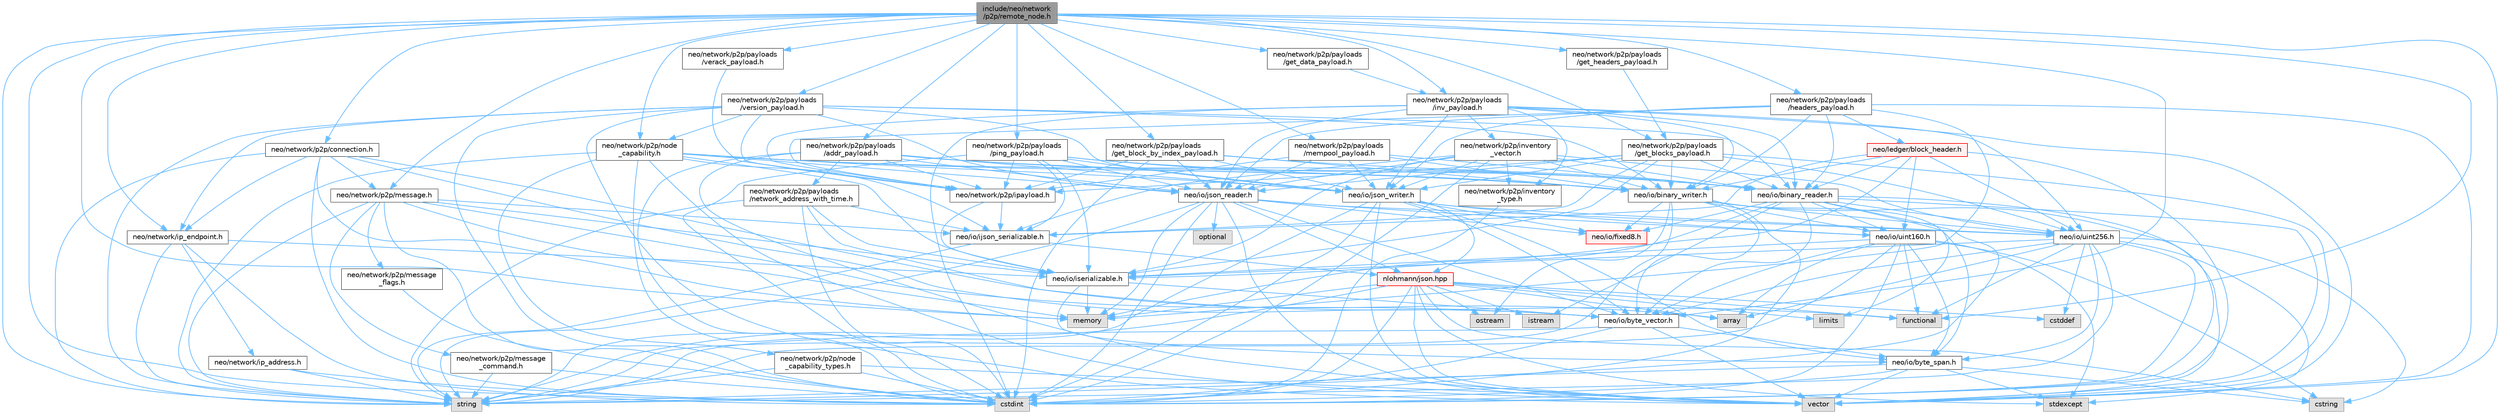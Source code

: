 digraph "include/neo/network/p2p/remote_node.h"
{
 // LATEX_PDF_SIZE
  bgcolor="transparent";
  edge [fontname=Helvetica,fontsize=10,labelfontname=Helvetica,labelfontsize=10];
  node [fontname=Helvetica,fontsize=10,shape=box,height=0.2,width=0.4];
  Node1 [id="Node000001",label="include/neo/network\l/p2p/remote_node.h",height=0.2,width=0.4,color="gray40", fillcolor="grey60", style="filled", fontcolor="black",tooltip=" "];
  Node1 -> Node2 [id="edge1_Node000001_Node000002",color="steelblue1",style="solid",tooltip=" "];
  Node2 [id="Node000002",label="neo/io/byte_vector.h",height=0.2,width=0.4,color="grey40", fillcolor="white", style="filled",URL="$io_2byte__vector_8h.html",tooltip=" "];
  Node2 -> Node3 [id="edge2_Node000002_Node000003",color="steelblue1",style="solid",tooltip=" "];
  Node3 [id="Node000003",label="neo/io/byte_span.h",height=0.2,width=0.4,color="grey40", fillcolor="white", style="filled",URL="$io_2byte__span_8h.html",tooltip=" "];
  Node3 -> Node4 [id="edge3_Node000003_Node000004",color="steelblue1",style="solid",tooltip=" "];
  Node4 [id="Node000004",label="cstdint",height=0.2,width=0.4,color="grey60", fillcolor="#E0E0E0", style="filled",tooltip=" "];
  Node3 -> Node5 [id="edge4_Node000003_Node000005",color="steelblue1",style="solid",tooltip=" "];
  Node5 [id="Node000005",label="cstring",height=0.2,width=0.4,color="grey60", fillcolor="#E0E0E0", style="filled",tooltip=" "];
  Node3 -> Node6 [id="edge5_Node000003_Node000006",color="steelblue1",style="solid",tooltip=" "];
  Node6 [id="Node000006",label="stdexcept",height=0.2,width=0.4,color="grey60", fillcolor="#E0E0E0", style="filled",tooltip=" "];
  Node3 -> Node7 [id="edge6_Node000003_Node000007",color="steelblue1",style="solid",tooltip=" "];
  Node7 [id="Node000007",label="string",height=0.2,width=0.4,color="grey60", fillcolor="#E0E0E0", style="filled",tooltip=" "];
  Node3 -> Node8 [id="edge7_Node000003_Node000008",color="steelblue1",style="solid",tooltip=" "];
  Node8 [id="Node000008",label="vector",height=0.2,width=0.4,color="grey60", fillcolor="#E0E0E0", style="filled",tooltip=" "];
  Node2 -> Node4 [id="edge8_Node000002_Node000004",color="steelblue1",style="solid",tooltip=" "];
  Node2 -> Node7 [id="edge9_Node000002_Node000007",color="steelblue1",style="solid",tooltip=" "];
  Node2 -> Node8 [id="edge10_Node000002_Node000008",color="steelblue1",style="solid",tooltip=" "];
  Node1 -> Node9 [id="edge11_Node000001_Node000009",color="steelblue1",style="solid",tooltip=" "];
  Node9 [id="Node000009",label="neo/network/ip_endpoint.h",height=0.2,width=0.4,color="grey40", fillcolor="white", style="filled",URL="$ip__endpoint_8h.html",tooltip=" "];
  Node9 -> Node10 [id="edge12_Node000009_Node000010",color="steelblue1",style="solid",tooltip=" "];
  Node10 [id="Node000010",label="neo/io/iserializable.h",height=0.2,width=0.4,color="grey40", fillcolor="white", style="filled",URL="$iserializable_8h.html",tooltip=" "];
  Node10 -> Node3 [id="edge13_Node000010_Node000003",color="steelblue1",style="solid",tooltip=" "];
  Node10 -> Node2 [id="edge14_Node000010_Node000002",color="steelblue1",style="solid",tooltip=" "];
  Node10 -> Node11 [id="edge15_Node000010_Node000011",color="steelblue1",style="solid",tooltip=" "];
  Node11 [id="Node000011",label="memory",height=0.2,width=0.4,color="grey60", fillcolor="#E0E0E0", style="filled",tooltip=" "];
  Node9 -> Node12 [id="edge16_Node000009_Node000012",color="steelblue1",style="solid",tooltip=" "];
  Node12 [id="Node000012",label="neo/network/ip_address.h",height=0.2,width=0.4,color="grey40", fillcolor="white", style="filled",URL="$ip__address_8h.html",tooltip=" "];
  Node12 -> Node4 [id="edge17_Node000012_Node000004",color="steelblue1",style="solid",tooltip=" "];
  Node12 -> Node7 [id="edge18_Node000012_Node000007",color="steelblue1",style="solid",tooltip=" "];
  Node9 -> Node4 [id="edge19_Node000009_Node000004",color="steelblue1",style="solid",tooltip=" "];
  Node9 -> Node7 [id="edge20_Node000009_Node000007",color="steelblue1",style="solid",tooltip=" "];
  Node1 -> Node13 [id="edge21_Node000001_Node000013",color="steelblue1",style="solid",tooltip=" "];
  Node13 [id="Node000013",label="neo/network/p2p/connection.h",height=0.2,width=0.4,color="grey40", fillcolor="white", style="filled",URL="$connection_8h.html",tooltip=" "];
  Node13 -> Node2 [id="edge22_Node000013_Node000002",color="steelblue1",style="solid",tooltip=" "];
  Node13 -> Node9 [id="edge23_Node000013_Node000009",color="steelblue1",style="solid",tooltip=" "];
  Node13 -> Node14 [id="edge24_Node000013_Node000014",color="steelblue1",style="solid",tooltip=" "];
  Node14 [id="Node000014",label="neo/network/p2p/message.h",height=0.2,width=0.4,color="grey40", fillcolor="white", style="filled",URL="$message_8h.html",tooltip=" "];
  Node14 -> Node2 [id="edge25_Node000014_Node000002",color="steelblue1",style="solid",tooltip=" "];
  Node14 -> Node15 [id="edge26_Node000014_Node000015",color="steelblue1",style="solid",tooltip=" "];
  Node15 [id="Node000015",label="neo/io/ijson_serializable.h",height=0.2,width=0.4,color="grey40", fillcolor="white", style="filled",URL="$ijson__serializable_8h.html",tooltip=" "];
  Node15 -> Node16 [id="edge27_Node000015_Node000016",color="steelblue1",style="solid",tooltip=" "];
  Node16 [id="Node000016",label="nlohmann/json.hpp",height=0.2,width=0.4,color="red", fillcolor="#FFF0F0", style="filled",URL="$json_8hpp.html",tooltip=" "];
  Node16 -> Node18 [id="edge28_Node000016_Node000018",color="steelblue1",style="solid",tooltip=" "];
  Node18 [id="Node000018",label="cstddef",height=0.2,width=0.4,color="grey60", fillcolor="#E0E0E0", style="filled",tooltip=" "];
  Node16 -> Node19 [id="edge29_Node000016_Node000019",color="steelblue1",style="solid",tooltip=" "];
  Node19 [id="Node000019",label="functional",height=0.2,width=0.4,color="grey60", fillcolor="#E0E0E0", style="filled",tooltip=" "];
  Node16 -> Node11 [id="edge30_Node000016_Node000011",color="steelblue1",style="solid",tooltip=" "];
  Node16 -> Node7 [id="edge31_Node000016_Node000007",color="steelblue1",style="solid",tooltip=" "];
  Node16 -> Node8 [id="edge32_Node000016_Node000008",color="steelblue1",style="solid",tooltip=" "];
  Node16 -> Node24 [id="edge33_Node000016_Node000024",color="steelblue1",style="solid",tooltip=" "];
  Node24 [id="Node000024",label="array",height=0.2,width=0.4,color="grey60", fillcolor="#E0E0E0", style="filled",tooltip=" "];
  Node16 -> Node6 [id="edge34_Node000016_Node000006",color="steelblue1",style="solid",tooltip=" "];
  Node16 -> Node4 [id="edge35_Node000016_Node000004",color="steelblue1",style="solid",tooltip=" "];
  Node16 -> Node34 [id="edge36_Node000016_Node000034",color="steelblue1",style="solid",tooltip=" "];
  Node34 [id="Node000034",label="limits",height=0.2,width=0.4,color="grey60", fillcolor="#E0E0E0", style="filled",tooltip=" "];
  Node16 -> Node5 [id="edge37_Node000016_Node000005",color="steelblue1",style="solid",tooltip=" "];
  Node16 -> Node38 [id="edge38_Node000016_Node000038",color="steelblue1",style="solid",tooltip=" "];
  Node38 [id="Node000038",label="istream",height=0.2,width=0.4,color="grey60", fillcolor="#E0E0E0", style="filled",tooltip=" "];
  Node16 -> Node43 [id="edge39_Node000016_Node000043",color="steelblue1",style="solid",tooltip=" "];
  Node43 [id="Node000043",label="ostream",height=0.2,width=0.4,color="grey60", fillcolor="#E0E0E0", style="filled",tooltip=" "];
  Node15 -> Node7 [id="edge40_Node000015_Node000007",color="steelblue1",style="solid",tooltip=" "];
  Node14 -> Node10 [id="edge41_Node000014_Node000010",color="steelblue1",style="solid",tooltip=" "];
  Node14 -> Node45 [id="edge42_Node000014_Node000045",color="steelblue1",style="solid",tooltip=" "];
  Node45 [id="Node000045",label="neo/network/p2p/message\l_command.h",height=0.2,width=0.4,color="grey40", fillcolor="white", style="filled",URL="$p2p_2message__command_8h.html",tooltip=" "];
  Node45 -> Node4 [id="edge43_Node000045_Node000004",color="steelblue1",style="solid",tooltip=" "];
  Node45 -> Node7 [id="edge44_Node000045_Node000007",color="steelblue1",style="solid",tooltip=" "];
  Node14 -> Node46 [id="edge45_Node000014_Node000046",color="steelblue1",style="solid",tooltip=" "];
  Node46 [id="Node000046",label="neo/network/p2p/message\l_flags.h",height=0.2,width=0.4,color="grey40", fillcolor="white", style="filled",URL="$p2p_2message__flags_8h.html",tooltip=" "];
  Node46 -> Node4 [id="edge46_Node000046_Node000004",color="steelblue1",style="solid",tooltip=" "];
  Node14 -> Node4 [id="edge47_Node000014_Node000004",color="steelblue1",style="solid",tooltip=" "];
  Node14 -> Node11 [id="edge48_Node000014_Node000011",color="steelblue1",style="solid",tooltip=" "];
  Node14 -> Node7 [id="edge49_Node000014_Node000007",color="steelblue1",style="solid",tooltip=" "];
  Node13 -> Node4 [id="edge50_Node000013_Node000004",color="steelblue1",style="solid",tooltip=" "];
  Node13 -> Node19 [id="edge51_Node000013_Node000019",color="steelblue1",style="solid",tooltip=" "];
  Node13 -> Node11 [id="edge52_Node000013_Node000011",color="steelblue1",style="solid",tooltip=" "];
  Node13 -> Node7 [id="edge53_Node000013_Node000007",color="steelblue1",style="solid",tooltip=" "];
  Node1 -> Node14 [id="edge54_Node000001_Node000014",color="steelblue1",style="solid",tooltip=" "];
  Node1 -> Node47 [id="edge55_Node000001_Node000047",color="steelblue1",style="solid",tooltip=" "];
  Node47 [id="Node000047",label="neo/network/p2p/node\l_capability.h",height=0.2,width=0.4,color="grey40", fillcolor="white", style="filled",URL="$node__capability_8h.html",tooltip=" "];
  Node47 -> Node48 [id="edge56_Node000047_Node000048",color="steelblue1",style="solid",tooltip=" "];
  Node48 [id="Node000048",label="neo/io/binary_reader.h",height=0.2,width=0.4,color="grey40", fillcolor="white", style="filled",URL="$binary__reader_8h.html",tooltip=" "];
  Node48 -> Node2 [id="edge57_Node000048_Node000002",color="steelblue1",style="solid",tooltip=" "];
  Node48 -> Node49 [id="edge58_Node000048_Node000049",color="steelblue1",style="solid",tooltip=" "];
  Node49 [id="Node000049",label="neo/io/fixed8.h",height=0.2,width=0.4,color="red", fillcolor="#FFF0F0", style="filled",URL="$io_2fixed8_8h.html",tooltip=" "];
  Node48 -> Node51 [id="edge59_Node000048_Node000051",color="steelblue1",style="solid",tooltip=" "];
  Node51 [id="Node000051",label="neo/io/uint160.h",height=0.2,width=0.4,color="grey40", fillcolor="white", style="filled",URL="$uint160_8h.html",tooltip=" "];
  Node51 -> Node3 [id="edge60_Node000051_Node000003",color="steelblue1",style="solid",tooltip=" "];
  Node51 -> Node2 [id="edge61_Node000051_Node000002",color="steelblue1",style="solid",tooltip=" "];
  Node51 -> Node10 [id="edge62_Node000051_Node000010",color="steelblue1",style="solid",tooltip=" "];
  Node51 -> Node24 [id="edge63_Node000051_Node000024",color="steelblue1",style="solid",tooltip=" "];
  Node51 -> Node4 [id="edge64_Node000051_Node000004",color="steelblue1",style="solid",tooltip=" "];
  Node51 -> Node5 [id="edge65_Node000051_Node000005",color="steelblue1",style="solid",tooltip=" "];
  Node51 -> Node19 [id="edge66_Node000051_Node000019",color="steelblue1",style="solid",tooltip=" "];
  Node51 -> Node6 [id="edge67_Node000051_Node000006",color="steelblue1",style="solid",tooltip=" "];
  Node51 -> Node7 [id="edge68_Node000051_Node000007",color="steelblue1",style="solid",tooltip=" "];
  Node48 -> Node52 [id="edge69_Node000048_Node000052",color="steelblue1",style="solid",tooltip=" "];
  Node52 [id="Node000052",label="neo/io/uint256.h",height=0.2,width=0.4,color="grey40", fillcolor="white", style="filled",URL="$uint256_8h.html",tooltip=" "];
  Node52 -> Node3 [id="edge70_Node000052_Node000003",color="steelblue1",style="solid",tooltip=" "];
  Node52 -> Node2 [id="edge71_Node000052_Node000002",color="steelblue1",style="solid",tooltip=" "];
  Node52 -> Node10 [id="edge72_Node000052_Node000010",color="steelblue1",style="solid",tooltip=" "];
  Node52 -> Node24 [id="edge73_Node000052_Node000024",color="steelblue1",style="solid",tooltip=" "];
  Node52 -> Node18 [id="edge74_Node000052_Node000018",color="steelblue1",style="solid",tooltip=" "];
  Node52 -> Node4 [id="edge75_Node000052_Node000004",color="steelblue1",style="solid",tooltip=" "];
  Node52 -> Node5 [id="edge76_Node000052_Node000005",color="steelblue1",style="solid",tooltip=" "];
  Node52 -> Node19 [id="edge77_Node000052_Node000019",color="steelblue1",style="solid",tooltip=" "];
  Node52 -> Node6 [id="edge78_Node000052_Node000006",color="steelblue1",style="solid",tooltip=" "];
  Node52 -> Node7 [id="edge79_Node000052_Node000007",color="steelblue1",style="solid",tooltip=" "];
  Node48 -> Node4 [id="edge80_Node000048_Node000004",color="steelblue1",style="solid",tooltip=" "];
  Node48 -> Node38 [id="edge81_Node000048_Node000038",color="steelblue1",style="solid",tooltip=" "];
  Node48 -> Node34 [id="edge82_Node000048_Node000034",color="steelblue1",style="solid",tooltip=" "];
  Node48 -> Node11 [id="edge83_Node000048_Node000011",color="steelblue1",style="solid",tooltip=" "];
  Node48 -> Node7 [id="edge84_Node000048_Node000007",color="steelblue1",style="solid",tooltip=" "];
  Node48 -> Node8 [id="edge85_Node000048_Node000008",color="steelblue1",style="solid",tooltip=" "];
  Node47 -> Node53 [id="edge86_Node000047_Node000053",color="steelblue1",style="solid",tooltip=" "];
  Node53 [id="Node000053",label="neo/io/binary_writer.h",height=0.2,width=0.4,color="grey40", fillcolor="white", style="filled",URL="$binary__writer_8h.html",tooltip=" "];
  Node53 -> Node3 [id="edge87_Node000053_Node000003",color="steelblue1",style="solid",tooltip=" "];
  Node53 -> Node2 [id="edge88_Node000053_Node000002",color="steelblue1",style="solid",tooltip=" "];
  Node53 -> Node49 [id="edge89_Node000053_Node000049",color="steelblue1",style="solid",tooltip=" "];
  Node53 -> Node51 [id="edge90_Node000053_Node000051",color="steelblue1",style="solid",tooltip=" "];
  Node53 -> Node52 [id="edge91_Node000053_Node000052",color="steelblue1",style="solid",tooltip=" "];
  Node53 -> Node4 [id="edge92_Node000053_Node000004",color="steelblue1",style="solid",tooltip=" "];
  Node53 -> Node43 [id="edge93_Node000053_Node000043",color="steelblue1",style="solid",tooltip=" "];
  Node53 -> Node7 [id="edge94_Node000053_Node000007",color="steelblue1",style="solid",tooltip=" "];
  Node53 -> Node8 [id="edge95_Node000053_Node000008",color="steelblue1",style="solid",tooltip=" "];
  Node47 -> Node15 [id="edge96_Node000047_Node000015",color="steelblue1",style="solid",tooltip=" "];
  Node47 -> Node10 [id="edge97_Node000047_Node000010",color="steelblue1",style="solid",tooltip=" "];
  Node47 -> Node54 [id="edge98_Node000047_Node000054",color="steelblue1",style="solid",tooltip=" "];
  Node54 [id="Node000054",label="neo/io/json_reader.h",height=0.2,width=0.4,color="grey40", fillcolor="white", style="filled",URL="$json__reader_8h.html",tooltip=" "];
  Node54 -> Node2 [id="edge99_Node000054_Node000002",color="steelblue1",style="solid",tooltip=" "];
  Node54 -> Node49 [id="edge100_Node000054_Node000049",color="steelblue1",style="solid",tooltip=" "];
  Node54 -> Node51 [id="edge101_Node000054_Node000051",color="steelblue1",style="solid",tooltip=" "];
  Node54 -> Node52 [id="edge102_Node000054_Node000052",color="steelblue1",style="solid",tooltip=" "];
  Node54 -> Node4 [id="edge103_Node000054_Node000004",color="steelblue1",style="solid",tooltip=" "];
  Node54 -> Node11 [id="edge104_Node000054_Node000011",color="steelblue1",style="solid",tooltip=" "];
  Node54 -> Node16 [id="edge105_Node000054_Node000016",color="steelblue1",style="solid",tooltip=" "];
  Node54 -> Node55 [id="edge106_Node000054_Node000055",color="steelblue1",style="solid",tooltip=" "];
  Node55 [id="Node000055",label="optional",height=0.2,width=0.4,color="grey60", fillcolor="#E0E0E0", style="filled",tooltip=" "];
  Node54 -> Node7 [id="edge107_Node000054_Node000007",color="steelblue1",style="solid",tooltip=" "];
  Node54 -> Node8 [id="edge108_Node000054_Node000008",color="steelblue1",style="solid",tooltip=" "];
  Node47 -> Node56 [id="edge109_Node000047_Node000056",color="steelblue1",style="solid",tooltip=" "];
  Node56 [id="Node000056",label="neo/io/json_writer.h",height=0.2,width=0.4,color="grey40", fillcolor="white", style="filled",URL="$json__writer_8h.html",tooltip=" "];
  Node56 -> Node3 [id="edge110_Node000056_Node000003",color="steelblue1",style="solid",tooltip=" "];
  Node56 -> Node2 [id="edge111_Node000056_Node000002",color="steelblue1",style="solid",tooltip=" "];
  Node56 -> Node49 [id="edge112_Node000056_Node000049",color="steelblue1",style="solid",tooltip=" "];
  Node56 -> Node51 [id="edge113_Node000056_Node000051",color="steelblue1",style="solid",tooltip=" "];
  Node56 -> Node52 [id="edge114_Node000056_Node000052",color="steelblue1",style="solid",tooltip=" "];
  Node56 -> Node4 [id="edge115_Node000056_Node000004",color="steelblue1",style="solid",tooltip=" "];
  Node56 -> Node16 [id="edge116_Node000056_Node000016",color="steelblue1",style="solid",tooltip=" "];
  Node56 -> Node7 [id="edge117_Node000056_Node000007",color="steelblue1",style="solid",tooltip=" "];
  Node56 -> Node8 [id="edge118_Node000056_Node000008",color="steelblue1",style="solid",tooltip=" "];
  Node47 -> Node57 [id="edge119_Node000047_Node000057",color="steelblue1",style="solid",tooltip=" "];
  Node57 [id="Node000057",label="neo/network/p2p/node\l_capability_types.h",height=0.2,width=0.4,color="grey40", fillcolor="white", style="filled",URL="$node__capability__types_8h.html",tooltip=" "];
  Node57 -> Node4 [id="edge120_Node000057_Node000004",color="steelblue1",style="solid",tooltip=" "];
  Node57 -> Node7 [id="edge121_Node000057_Node000007",color="steelblue1",style="solid",tooltip=" "];
  Node57 -> Node8 [id="edge122_Node000057_Node000008",color="steelblue1",style="solid",tooltip=" "];
  Node47 -> Node4 [id="edge123_Node000047_Node000004",color="steelblue1",style="solid",tooltip=" "];
  Node47 -> Node7 [id="edge124_Node000047_Node000007",color="steelblue1",style="solid",tooltip=" "];
  Node47 -> Node8 [id="edge125_Node000047_Node000008",color="steelblue1",style="solid",tooltip=" "];
  Node1 -> Node58 [id="edge126_Node000001_Node000058",color="steelblue1",style="solid",tooltip=" "];
  Node58 [id="Node000058",label="neo/network/p2p/payloads\l/addr_payload.h",height=0.2,width=0.4,color="grey40", fillcolor="white", style="filled",URL="$addr__payload_8h.html",tooltip=" "];
  Node58 -> Node48 [id="edge127_Node000058_Node000048",color="steelblue1",style="solid",tooltip=" "];
  Node58 -> Node53 [id="edge128_Node000058_Node000053",color="steelblue1",style="solid",tooltip=" "];
  Node58 -> Node54 [id="edge129_Node000058_Node000054",color="steelblue1",style="solid",tooltip=" "];
  Node58 -> Node56 [id="edge130_Node000058_Node000056",color="steelblue1",style="solid",tooltip=" "];
  Node58 -> Node59 [id="edge131_Node000058_Node000059",color="steelblue1",style="solid",tooltip=" "];
  Node59 [id="Node000059",label="neo/network/p2p/ipayload.h",height=0.2,width=0.4,color="grey40", fillcolor="white", style="filled",URL="$p2p_2ipayload_8h.html",tooltip=" "];
  Node59 -> Node15 [id="edge132_Node000059_Node000015",color="steelblue1",style="solid",tooltip=" "];
  Node59 -> Node10 [id="edge133_Node000059_Node000010",color="steelblue1",style="solid",tooltip=" "];
  Node58 -> Node60 [id="edge134_Node000058_Node000060",color="steelblue1",style="solid",tooltip=" "];
  Node60 [id="Node000060",label="neo/network/p2p/payloads\l/network_address_with_time.h",height=0.2,width=0.4,color="grey40", fillcolor="white", style="filled",URL="$payloads_2network__address__with__time_8h.html",tooltip=" "];
  Node60 -> Node15 [id="edge135_Node000060_Node000015",color="steelblue1",style="solid",tooltip=" "];
  Node60 -> Node10 [id="edge136_Node000060_Node000010",color="steelblue1",style="solid",tooltip=" "];
  Node60 -> Node24 [id="edge137_Node000060_Node000024",color="steelblue1",style="solid",tooltip=" "];
  Node60 -> Node4 [id="edge138_Node000060_Node000004",color="steelblue1",style="solid",tooltip=" "];
  Node60 -> Node7 [id="edge139_Node000060_Node000007",color="steelblue1",style="solid",tooltip=" "];
  Node58 -> Node4 [id="edge140_Node000058_Node000004",color="steelblue1",style="solid",tooltip=" "];
  Node58 -> Node8 [id="edge141_Node000058_Node000008",color="steelblue1",style="solid",tooltip=" "];
  Node1 -> Node61 [id="edge142_Node000001_Node000061",color="steelblue1",style="solid",tooltip=" "];
  Node61 [id="Node000061",label="neo/network/p2p/payloads\l/get_block_by_index_payload.h",height=0.2,width=0.4,color="grey40", fillcolor="white", style="filled",URL="$get__block__by__index__payload_8h.html",tooltip=" "];
  Node61 -> Node48 [id="edge143_Node000061_Node000048",color="steelblue1",style="solid",tooltip=" "];
  Node61 -> Node53 [id="edge144_Node000061_Node000053",color="steelblue1",style="solid",tooltip=" "];
  Node61 -> Node54 [id="edge145_Node000061_Node000054",color="steelblue1",style="solid",tooltip=" "];
  Node61 -> Node56 [id="edge146_Node000061_Node000056",color="steelblue1",style="solid",tooltip=" "];
  Node61 -> Node59 [id="edge147_Node000061_Node000059",color="steelblue1",style="solid",tooltip=" "];
  Node61 -> Node4 [id="edge148_Node000061_Node000004",color="steelblue1",style="solid",tooltip=" "];
  Node1 -> Node62 [id="edge149_Node000001_Node000062",color="steelblue1",style="solid",tooltip=" "];
  Node62 [id="Node000062",label="neo/network/p2p/payloads\l/get_blocks_payload.h",height=0.2,width=0.4,color="grey40", fillcolor="white", style="filled",URL="$get__blocks__payload_8h.html",tooltip=" "];
  Node62 -> Node48 [id="edge150_Node000062_Node000048",color="steelblue1",style="solid",tooltip=" "];
  Node62 -> Node53 [id="edge151_Node000062_Node000053",color="steelblue1",style="solid",tooltip=" "];
  Node62 -> Node15 [id="edge152_Node000062_Node000015",color="steelblue1",style="solid",tooltip=" "];
  Node62 -> Node10 [id="edge153_Node000062_Node000010",color="steelblue1",style="solid",tooltip=" "];
  Node62 -> Node54 [id="edge154_Node000062_Node000054",color="steelblue1",style="solid",tooltip=" "];
  Node62 -> Node56 [id="edge155_Node000062_Node000056",color="steelblue1",style="solid",tooltip=" "];
  Node62 -> Node52 [id="edge156_Node000062_Node000052",color="steelblue1",style="solid",tooltip=" "];
  Node62 -> Node59 [id="edge157_Node000062_Node000059",color="steelblue1",style="solid",tooltip=" "];
  Node62 -> Node8 [id="edge158_Node000062_Node000008",color="steelblue1",style="solid",tooltip=" "];
  Node1 -> Node63 [id="edge159_Node000001_Node000063",color="steelblue1",style="solid",tooltip=" "];
  Node63 [id="Node000063",label="neo/network/p2p/payloads\l/get_data_payload.h",height=0.2,width=0.4,color="grey40", fillcolor="white", style="filled",URL="$get__data__payload_8h.html",tooltip=" "];
  Node63 -> Node64 [id="edge160_Node000063_Node000064",color="steelblue1",style="solid",tooltip=" "];
  Node64 [id="Node000064",label="neo/network/p2p/payloads\l/inv_payload.h",height=0.2,width=0.4,color="grey40", fillcolor="white", style="filled",URL="$inv__payload_8h.html",tooltip=" "];
  Node64 -> Node48 [id="edge161_Node000064_Node000048",color="steelblue1",style="solid",tooltip=" "];
  Node64 -> Node53 [id="edge162_Node000064_Node000053",color="steelblue1",style="solid",tooltip=" "];
  Node64 -> Node54 [id="edge163_Node000064_Node000054",color="steelblue1",style="solid",tooltip=" "];
  Node64 -> Node56 [id="edge164_Node000064_Node000056",color="steelblue1",style="solid",tooltip=" "];
  Node64 -> Node52 [id="edge165_Node000064_Node000052",color="steelblue1",style="solid",tooltip=" "];
  Node64 -> Node65 [id="edge166_Node000064_Node000065",color="steelblue1",style="solid",tooltip=" "];
  Node65 [id="Node000065",label="neo/network/p2p/inventory\l_type.h",height=0.2,width=0.4,color="grey40", fillcolor="white", style="filled",URL="$p2p_2inventory__type_8h.html",tooltip=" "];
  Node65 -> Node4 [id="edge167_Node000065_Node000004",color="steelblue1",style="solid",tooltip=" "];
  Node64 -> Node66 [id="edge168_Node000064_Node000066",color="steelblue1",style="solid",tooltip=" "];
  Node66 [id="Node000066",label="neo/network/p2p/inventory\l_vector.h",height=0.2,width=0.4,color="grey40", fillcolor="white", style="filled",URL="$p2p_2inventory__vector_8h.html",tooltip=" "];
  Node66 -> Node48 [id="edge169_Node000066_Node000048",color="steelblue1",style="solid",tooltip=" "];
  Node66 -> Node53 [id="edge170_Node000066_Node000053",color="steelblue1",style="solid",tooltip=" "];
  Node66 -> Node15 [id="edge171_Node000066_Node000015",color="steelblue1",style="solid",tooltip=" "];
  Node66 -> Node10 [id="edge172_Node000066_Node000010",color="steelblue1",style="solid",tooltip=" "];
  Node66 -> Node54 [id="edge173_Node000066_Node000054",color="steelblue1",style="solid",tooltip=" "];
  Node66 -> Node56 [id="edge174_Node000066_Node000056",color="steelblue1",style="solid",tooltip=" "];
  Node66 -> Node52 [id="edge175_Node000066_Node000052",color="steelblue1",style="solid",tooltip=" "];
  Node66 -> Node65 [id="edge176_Node000066_Node000065",color="steelblue1",style="solid",tooltip=" "];
  Node66 -> Node4 [id="edge177_Node000066_Node000004",color="steelblue1",style="solid",tooltip=" "];
  Node64 -> Node59 [id="edge178_Node000064_Node000059",color="steelblue1",style="solid",tooltip=" "];
  Node64 -> Node4 [id="edge179_Node000064_Node000004",color="steelblue1",style="solid",tooltip=" "];
  Node64 -> Node8 [id="edge180_Node000064_Node000008",color="steelblue1",style="solid",tooltip=" "];
  Node1 -> Node67 [id="edge181_Node000001_Node000067",color="steelblue1",style="solid",tooltip=" "];
  Node67 [id="Node000067",label="neo/network/p2p/payloads\l/get_headers_payload.h",height=0.2,width=0.4,color="grey40", fillcolor="white", style="filled",URL="$get__headers__payload_8h.html",tooltip=" "];
  Node67 -> Node62 [id="edge182_Node000067_Node000062",color="steelblue1",style="solid",tooltip=" "];
  Node1 -> Node68 [id="edge183_Node000001_Node000068",color="steelblue1",style="solid",tooltip=" "];
  Node68 [id="Node000068",label="neo/network/p2p/payloads\l/headers_payload.h",height=0.2,width=0.4,color="grey40", fillcolor="white", style="filled",URL="$headers__payload_8h.html",tooltip=" "];
  Node68 -> Node48 [id="edge184_Node000068_Node000048",color="steelblue1",style="solid",tooltip=" "];
  Node68 -> Node53 [id="edge185_Node000068_Node000053",color="steelblue1",style="solid",tooltip=" "];
  Node68 -> Node54 [id="edge186_Node000068_Node000054",color="steelblue1",style="solid",tooltip=" "];
  Node68 -> Node56 [id="edge187_Node000068_Node000056",color="steelblue1",style="solid",tooltip=" "];
  Node68 -> Node69 [id="edge188_Node000068_Node000069",color="steelblue1",style="solid",tooltip=" "];
  Node69 [id="Node000069",label="neo/ledger/block_header.h",height=0.2,width=0.4,color="red", fillcolor="#FFF0F0", style="filled",URL="$block__header_8h.html",tooltip=" "];
  Node69 -> Node48 [id="edge189_Node000069_Node000048",color="steelblue1",style="solid",tooltip=" "];
  Node69 -> Node53 [id="edge190_Node000069_Node000053",color="steelblue1",style="solid",tooltip=" "];
  Node69 -> Node15 [id="edge191_Node000069_Node000015",color="steelblue1",style="solid",tooltip=" "];
  Node69 -> Node10 [id="edge192_Node000069_Node000010",color="steelblue1",style="solid",tooltip=" "];
  Node69 -> Node51 [id="edge193_Node000069_Node000051",color="steelblue1",style="solid",tooltip=" "];
  Node69 -> Node52 [id="edge194_Node000069_Node000052",color="steelblue1",style="solid",tooltip=" "];
  Node69 -> Node4 [id="edge195_Node000069_Node000004",color="steelblue1",style="solid",tooltip=" "];
  Node68 -> Node59 [id="edge196_Node000068_Node000059",color="steelblue1",style="solid",tooltip=" "];
  Node68 -> Node11 [id="edge197_Node000068_Node000011",color="steelblue1",style="solid",tooltip=" "];
  Node68 -> Node8 [id="edge198_Node000068_Node000008",color="steelblue1",style="solid",tooltip=" "];
  Node1 -> Node64 [id="edge199_Node000001_Node000064",color="steelblue1",style="solid",tooltip=" "];
  Node1 -> Node71 [id="edge200_Node000001_Node000071",color="steelblue1",style="solid",tooltip=" "];
  Node71 [id="Node000071",label="neo/network/p2p/payloads\l/mempool_payload.h",height=0.2,width=0.4,color="grey40", fillcolor="white", style="filled",URL="$mempool__payload_8h.html",tooltip=" "];
  Node71 -> Node48 [id="edge201_Node000071_Node000048",color="steelblue1",style="solid",tooltip=" "];
  Node71 -> Node53 [id="edge202_Node000071_Node000053",color="steelblue1",style="solid",tooltip=" "];
  Node71 -> Node54 [id="edge203_Node000071_Node000054",color="steelblue1",style="solid",tooltip=" "];
  Node71 -> Node56 [id="edge204_Node000071_Node000056",color="steelblue1",style="solid",tooltip=" "];
  Node71 -> Node59 [id="edge205_Node000071_Node000059",color="steelblue1",style="solid",tooltip=" "];
  Node1 -> Node72 [id="edge206_Node000001_Node000072",color="steelblue1",style="solid",tooltip=" "];
  Node72 [id="Node000072",label="neo/network/p2p/payloads\l/ping_payload.h",height=0.2,width=0.4,color="grey40", fillcolor="white", style="filled",URL="$ping__payload_8h.html",tooltip=" "];
  Node72 -> Node48 [id="edge207_Node000072_Node000048",color="steelblue1",style="solid",tooltip=" "];
  Node72 -> Node53 [id="edge208_Node000072_Node000053",color="steelblue1",style="solid",tooltip=" "];
  Node72 -> Node15 [id="edge209_Node000072_Node000015",color="steelblue1",style="solid",tooltip=" "];
  Node72 -> Node10 [id="edge210_Node000072_Node000010",color="steelblue1",style="solid",tooltip=" "];
  Node72 -> Node54 [id="edge211_Node000072_Node000054",color="steelblue1",style="solid",tooltip=" "];
  Node72 -> Node56 [id="edge212_Node000072_Node000056",color="steelblue1",style="solid",tooltip=" "];
  Node72 -> Node59 [id="edge213_Node000072_Node000059",color="steelblue1",style="solid",tooltip=" "];
  Node72 -> Node4 [id="edge214_Node000072_Node000004",color="steelblue1",style="solid",tooltip=" "];
  Node1 -> Node73 [id="edge215_Node000001_Node000073",color="steelblue1",style="solid",tooltip=" "];
  Node73 [id="Node000073",label="neo/network/p2p/payloads\l/verack_payload.h",height=0.2,width=0.4,color="grey40", fillcolor="white", style="filled",URL="$verack__payload_8h.html",tooltip=" "];
  Node73 -> Node59 [id="edge216_Node000073_Node000059",color="steelblue1",style="solid",tooltip=" "];
  Node1 -> Node74 [id="edge217_Node000001_Node000074",color="steelblue1",style="solid",tooltip=" "];
  Node74 [id="Node000074",label="neo/network/p2p/payloads\l/version_payload.h",height=0.2,width=0.4,color="grey40", fillcolor="white", style="filled",URL="$version__payload_8h.html",tooltip=" "];
  Node74 -> Node48 [id="edge218_Node000074_Node000048",color="steelblue1",style="solid",tooltip=" "];
  Node74 -> Node53 [id="edge219_Node000074_Node000053",color="steelblue1",style="solid",tooltip=" "];
  Node74 -> Node54 [id="edge220_Node000074_Node000054",color="steelblue1",style="solid",tooltip=" "];
  Node74 -> Node56 [id="edge221_Node000074_Node000056",color="steelblue1",style="solid",tooltip=" "];
  Node74 -> Node9 [id="edge222_Node000074_Node000009",color="steelblue1",style="solid",tooltip=" "];
  Node74 -> Node59 [id="edge223_Node000074_Node000059",color="steelblue1",style="solid",tooltip=" "];
  Node74 -> Node47 [id="edge224_Node000074_Node000047",color="steelblue1",style="solid",tooltip=" "];
  Node74 -> Node4 [id="edge225_Node000074_Node000004",color="steelblue1",style="solid",tooltip=" "];
  Node74 -> Node7 [id="edge226_Node000074_Node000007",color="steelblue1",style="solid",tooltip=" "];
  Node74 -> Node8 [id="edge227_Node000074_Node000008",color="steelblue1",style="solid",tooltip=" "];
  Node1 -> Node4 [id="edge228_Node000001_Node000004",color="steelblue1",style="solid",tooltip=" "];
  Node1 -> Node19 [id="edge229_Node000001_Node000019",color="steelblue1",style="solid",tooltip=" "];
  Node1 -> Node11 [id="edge230_Node000001_Node000011",color="steelblue1",style="solid",tooltip=" "];
  Node1 -> Node7 [id="edge231_Node000001_Node000007",color="steelblue1",style="solid",tooltip=" "];
  Node1 -> Node8 [id="edge232_Node000001_Node000008",color="steelblue1",style="solid",tooltip=" "];
}
